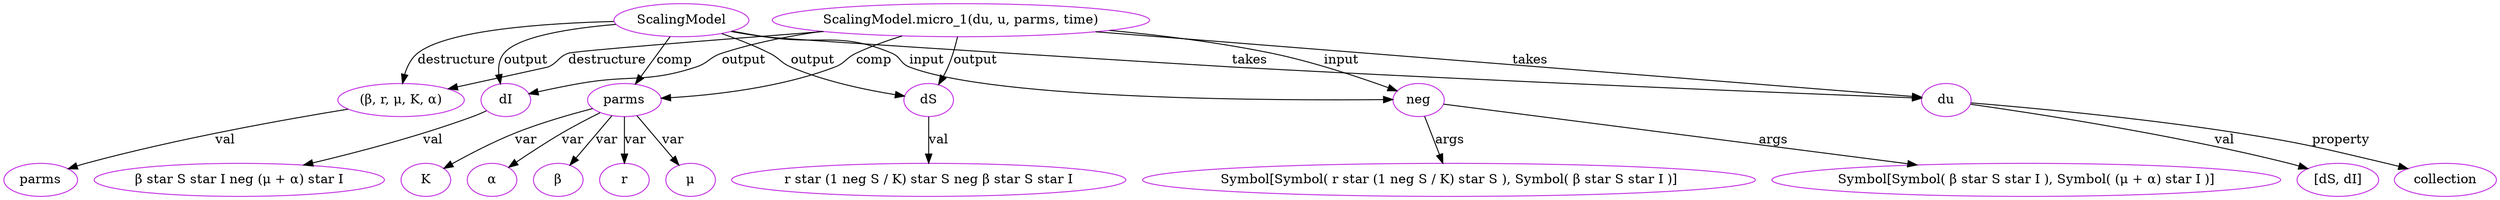 digraph G_code_and_markdown {
1 [color="#C129E2" , label="ScalingModel"];
2 [color="#C129E2" , label="(β, r, μ, K, α)"];
3 [color="#C129E2" , label="parms"];
4 [color="#C129E2" , label="parms"];
5 [color="#C129E2" , label="β"];
6 [color="#C129E2" , label="r"];
7 [color="#C129E2" , label="μ"];
8 [color="#C129E2" , label="K"];
9 [color="#C129E2" , label="α"];
10 [color="#C129E2" , label="dS"];
11 [color="#C129E2" , label="r star (1 neg S / K) star S neg β star S star I"];
12 [color="#C129E2" , label="neg"];
13 [color="#C129E2" , label="Symbol[Symbol( r star (1 neg S / K) star S ), Symbol( β star S star I )]"];
14 [color="#C129E2" , label="dI"];
15 [color="#C129E2" , label="β star S star I neg (μ + α) star I"];
16 [color="#C129E2" , label="Symbol[Symbol( β star S star I ), Symbol( (μ + α) star I )]"];
17 [color="#C129E2" , label="du"];
18 [color="#C129E2" , label="[dS, dI]"];
19 [color="#C129E2" , label="collection"];
20 [color="#C129E2" , label="ScalingModel.micro_1(du, u, parms, time)"];
1 -> 2 [label="destructure"];
1 -> 4 [label="comp"];
1 -> 10 [label="output"];
1 -> 12 [label="input"];
1 -> 14 [label="output"];
1 -> 17 [label="takes"];
2 -> 3 [label="val"];
4 -> 5 [label="var"];
4 -> 6 [label="var"];
4 -> 7 [label="var"];
4 -> 8 [label="var"];
4 -> 9 [label="var"];
10 -> 11 [label="val"];
12 -> 13 [label="args"];
12 -> 16 [label="args"];
14 -> 15 [label="val"];
17 -> 18 [label="val"];
17 -> 19 [label="property"];
20 -> 2 [label="destructure"];
20 -> 4 [label="comp"];
20 -> 10 [label="output"];
20 -> 12 [label="input"];
20 -> 14 [label="output"];
20 -> 17 [label="takes"];
}
